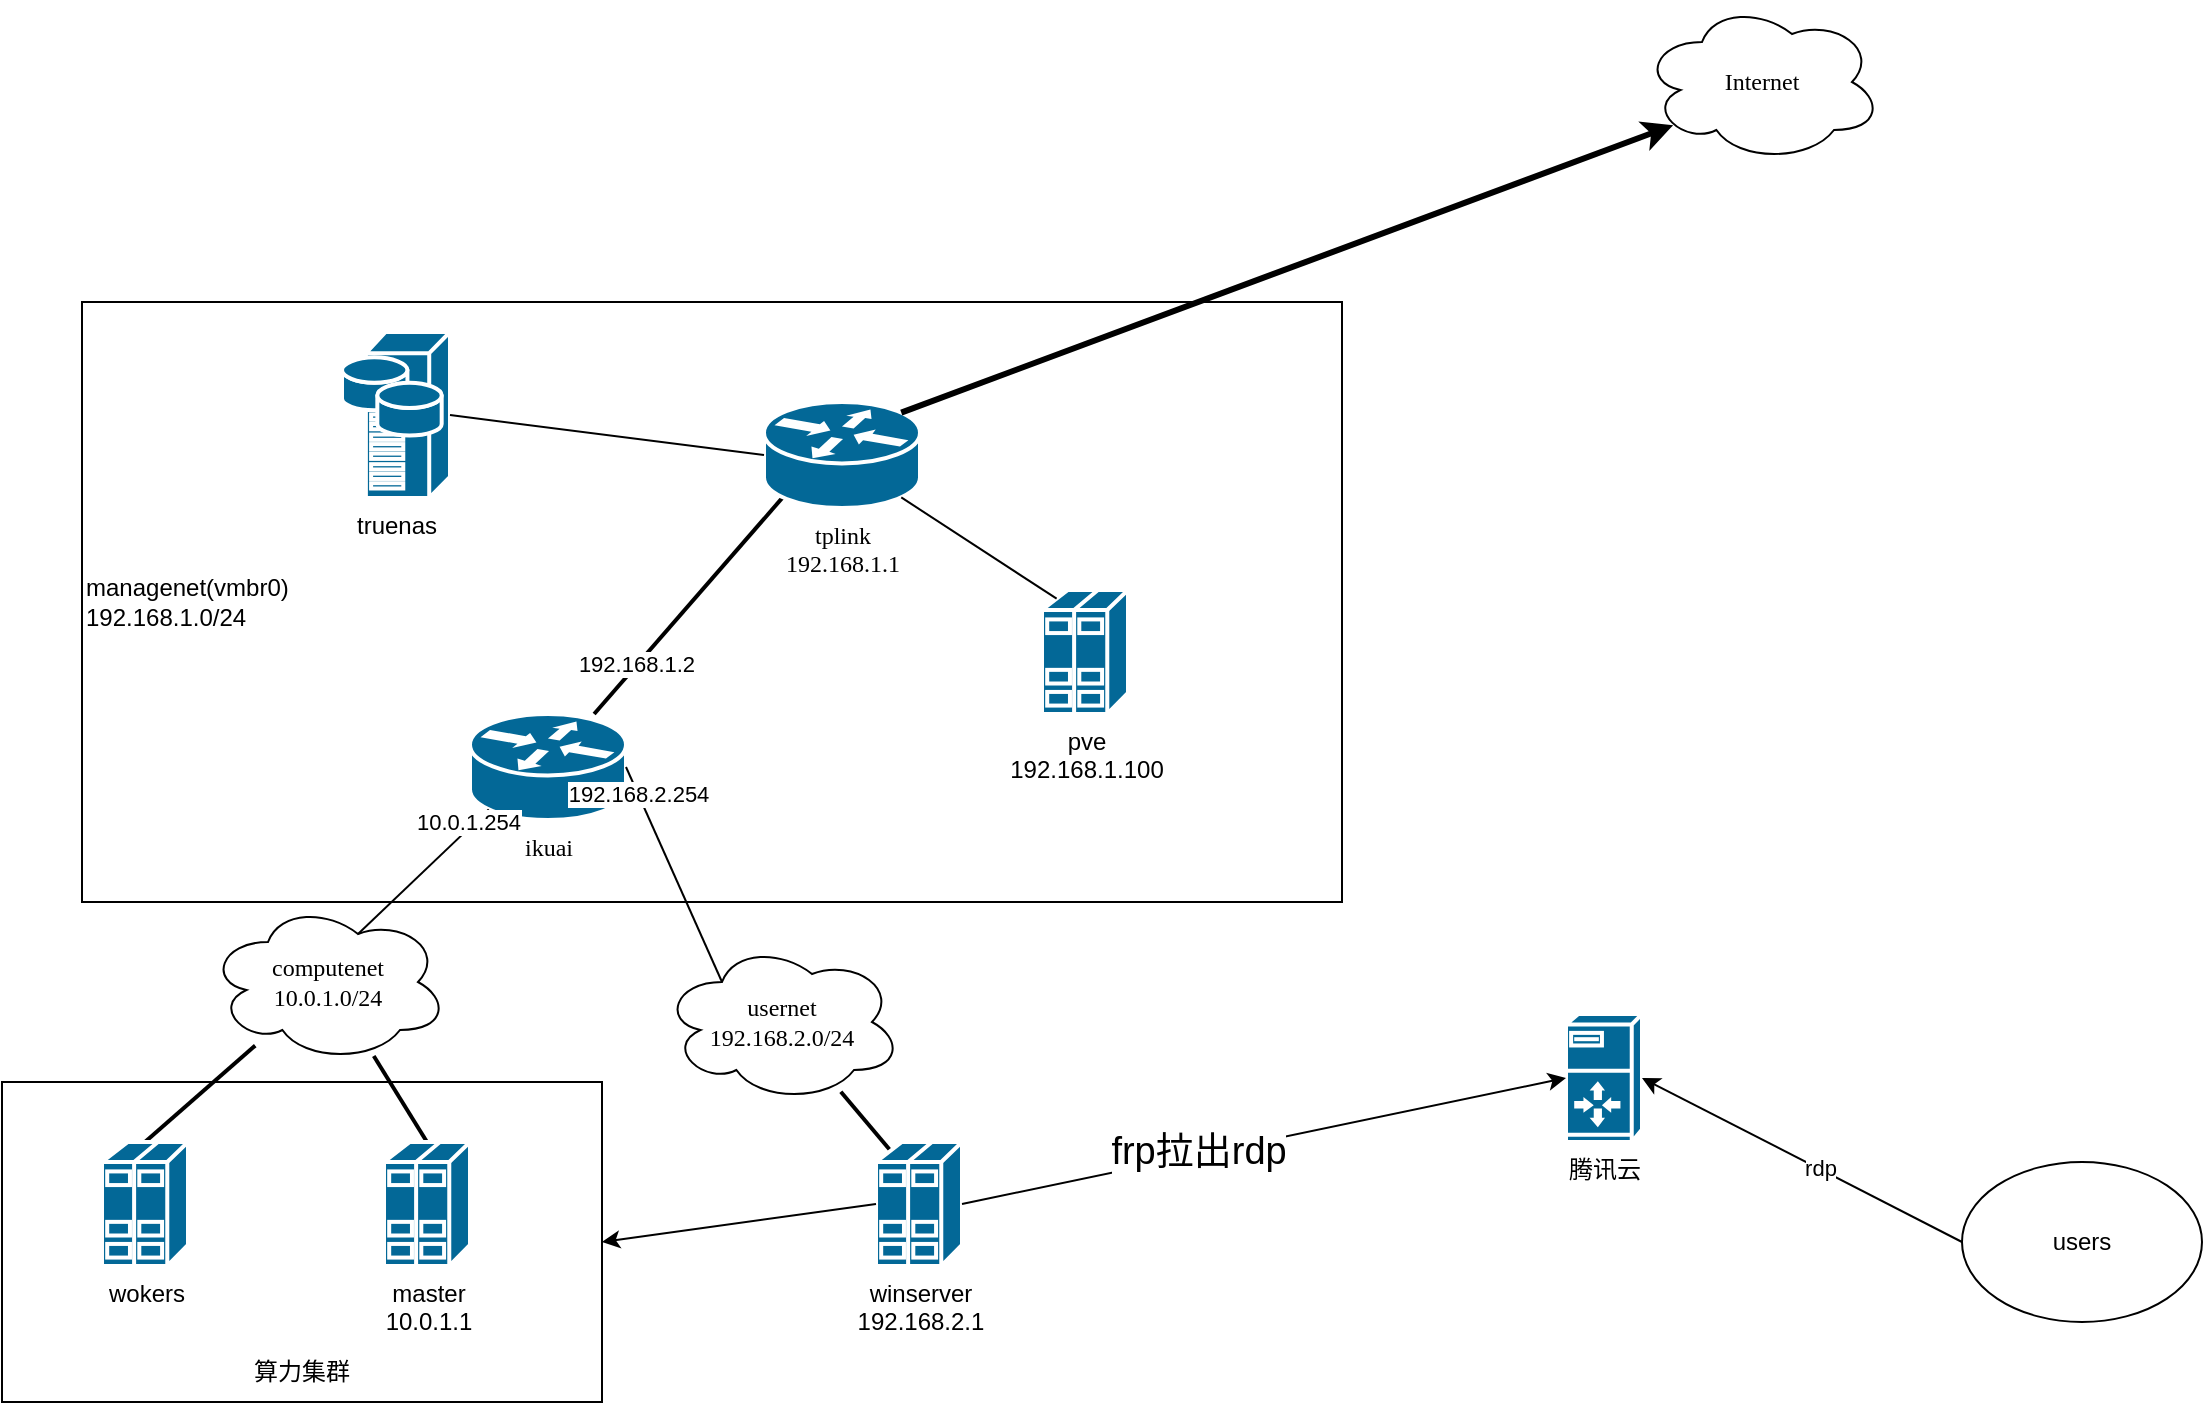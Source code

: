 <mxfile version="26.1.0">
  <diagram name="Page-1" id="c37626ed-c26b-45fb-9056-f9ebc6bb27b6">
    <mxGraphModel dx="1351" dy="816" grid="1" gridSize="10" guides="1" tooltips="1" connect="1" arrows="1" fold="1" page="1" pageScale="1" pageWidth="1100" pageHeight="850" background="none" math="0" shadow="0">
      <root>
        <mxCell id="0" />
        <mxCell id="1" parent="0" />
        <mxCell id="MWVMaPOUDR7pJTj-o-_3-36" value="&lt;div&gt;&lt;br&gt;&lt;/div&gt;&lt;div&gt;&lt;br&gt;&lt;/div&gt;&lt;div&gt;&lt;br&gt;&lt;/div&gt;&lt;div&gt;&lt;br&gt;&lt;/div&gt;&lt;div&gt;&lt;br&gt;&lt;/div&gt;&lt;div&gt;&lt;br&gt;&lt;/div&gt;&lt;div&gt;&lt;br&gt;&lt;/div&gt;&lt;div&gt;&lt;br&gt;&lt;/div&gt;&lt;div&gt;&lt;br&gt;&lt;/div&gt;算力集群" style="rounded=0;whiteSpace=wrap;html=1;" vertex="1" parent="1">
          <mxGeometry x="640" y="800" width="300" height="160" as="geometry" />
        </mxCell>
        <mxCell id="MWVMaPOUDR7pJTj-o-_3-23" value="managenet(vmbr0&lt;span style=&quot;background-color: transparent; color: light-dark(rgb(0, 0, 0), rgb(255, 255, 255));&quot;&gt;)&lt;/span&gt;&lt;div&gt;&lt;div&gt;192.168.1.0/24&lt;/div&gt;&lt;/div&gt;" style="rounded=0;whiteSpace=wrap;html=1;align=left;" vertex="1" parent="1">
          <mxGeometry x="680" y="410" width="630" height="300" as="geometry" />
        </mxCell>
        <mxCell id="1c7a67bf8fd3230f-49" style="edgeStyle=none;html=1;labelBackgroundColor=none;startFill=0;endArrow=none;endFill=0;strokeWidth=2;fontFamily=Verdana;fontSize=12;exitX=0.12;exitY=0.9;exitDx=0;exitDy=0;exitPerimeter=0;" parent="1" source="1c7a67bf8fd3230f-48" target="1c7a67bf8fd3230f-46" edge="1">
          <mxGeometry relative="1" as="geometry">
            <mxPoint x="1020" y="547.432" as="sourcePoint" />
          </mxGeometry>
        </mxCell>
        <mxCell id="MWVMaPOUDR7pJTj-o-_3-16" value="192.168.1.2" style="edgeLabel;html=1;align=center;verticalAlign=middle;resizable=0;points=[];" vertex="1" connectable="0" parent="1c7a67bf8fd3230f-49">
          <mxGeometry x="0.535" relative="1" as="geometry">
            <mxPoint x="-1" as="offset" />
          </mxGeometry>
        </mxCell>
        <mxCell id="1c7a67bf8fd3230f-56" style="edgeStyle=none;html=1;labelBackgroundColor=none;startFill=0;endArrow=none;endFill=0;strokeWidth=2;fontFamily=Verdana;fontSize=12;entryX=0.17;entryY=0.07;entryDx=0;entryDy=0;entryPerimeter=0;" parent="1" source="1c7a67bf8fd3230f-13" target="MWVMaPOUDR7pJTj-o-_3-5" edge="1">
          <mxGeometry relative="1" as="geometry">
            <mxPoint x="810" y="859.286" as="targetPoint" />
          </mxGeometry>
        </mxCell>
        <mxCell id="1c7a67bf8fd3230f-13" value="usernet&lt;div&gt;192.168.2.0/24&lt;/div&gt;" style="ellipse;shape=cloud;whiteSpace=wrap;html=1;rounded=0;shadow=0;comic=0;strokeWidth=1;fontFamily=Verdana;fontSize=12;" parent="1" vertex="1">
          <mxGeometry x="970" y="730" width="120" height="80" as="geometry" />
        </mxCell>
        <mxCell id="1c7a67bf8fd3230f-57" style="edgeStyle=none;html=1;labelBackgroundColor=none;startFill=0;endArrow=none;endFill=0;strokeWidth=2;fontFamily=Verdana;fontSize=12;entryX=0.5;entryY=0;entryDx=0;entryDy=0;entryPerimeter=0;" parent="1" source="1c7a67bf8fd3230f-14" target="MWVMaPOUDR7pJTj-o-_3-11" edge="1">
          <mxGeometry relative="1" as="geometry">
            <mxPoint x="1179.89" y="856" as="targetPoint" />
          </mxGeometry>
        </mxCell>
        <mxCell id="1c7a67bf8fd3230f-63" style="edgeStyle=none;html=1;labelBackgroundColor=none;startFill=0;endArrow=none;endFill=0;strokeWidth=2;fontFamily=Verdana;fontSize=12;entryX=0.5;entryY=0;entryDx=0;entryDy=0;entryPerimeter=0;" parent="1" source="1c7a67bf8fd3230f-14" target="MWVMaPOUDR7pJTj-o-_3-12" edge="1">
          <mxGeometry relative="1" as="geometry">
            <mxPoint x="1438" y="881.378" as="targetPoint" />
          </mxGeometry>
        </mxCell>
        <mxCell id="1c7a67bf8fd3230f-14" value="computenet&lt;div&gt;10.0.1.0/24&lt;/div&gt;" style="ellipse;shape=cloud;whiteSpace=wrap;html=1;rounded=0;shadow=0;comic=0;strokeWidth=1;fontFamily=Verdana;fontSize=12;" parent="1" vertex="1">
          <mxGeometry x="743" y="710" width="120" height="80" as="geometry" />
        </mxCell>
        <mxCell id="1c7a67bf8fd3230f-15" value="Internet" style="ellipse;shape=cloud;whiteSpace=wrap;html=1;rounded=0;shadow=0;comic=0;strokeWidth=1;fontFamily=Verdana;fontSize=12;" parent="1" vertex="1">
          <mxGeometry x="1460" y="260" width="120" height="80" as="geometry" />
        </mxCell>
        <mxCell id="1c7a67bf8fd3230f-46" value="ikuai" style="shape=mxgraph.cisco.routers.router;html=1;dashed=0;fillColor=#036897;strokeColor=#ffffff;strokeWidth=2;verticalLabelPosition=bottom;verticalAlign=top;rounded=0;shadow=0;comic=0;fontFamily=Verdana;fontSize=12;" parent="1" vertex="1">
          <mxGeometry x="874" y="616" width="78" height="53" as="geometry" />
        </mxCell>
        <mxCell id="1c7a67bf8fd3230f-48" value="tplink&lt;div&gt;192.168.1.1&lt;/div&gt;" style="shape=mxgraph.cisco.routers.router;html=1;dashed=0;fillColor=#036897;strokeColor=#ffffff;strokeWidth=2;verticalLabelPosition=bottom;verticalAlign=top;rounded=0;shadow=0;comic=0;fontFamily=Verdana;fontSize=12;" parent="1" vertex="1">
          <mxGeometry x="1021" y="460" width="78" height="53" as="geometry" />
        </mxCell>
        <mxCell id="MWVMaPOUDR7pJTj-o-_3-5" value="winserver&lt;div&gt;192.168.2.1&lt;/div&gt;" style="shape=mxgraph.cisco.servers.standard_host;sketch=0;html=1;pointerEvents=1;dashed=0;fillColor=#036897;strokeColor=#ffffff;strokeWidth=2;verticalLabelPosition=bottom;verticalAlign=top;align=center;outlineConnect=0;" vertex="1" parent="1">
          <mxGeometry x="1077" y="830" width="43" height="62" as="geometry" />
        </mxCell>
        <mxCell id="MWVMaPOUDR7pJTj-o-_3-6" value="truenas" style="shape=mxgraph.cisco.servers.storage_server;sketch=0;html=1;pointerEvents=1;dashed=0;fillColor=#036897;strokeColor=#ffffff;strokeWidth=2;verticalLabelPosition=bottom;verticalAlign=top;align=center;outlineConnect=0;" vertex="1" parent="1">
          <mxGeometry x="810" y="425" width="54" height="83" as="geometry" />
        </mxCell>
        <mxCell id="MWVMaPOUDR7pJTj-o-_3-7" value="" style="endArrow=none;html=1;rounded=0;exitX=0.625;exitY=0.2;exitDx=0;exitDy=0;exitPerimeter=0;entryX=0.12;entryY=0.9;entryDx=0;entryDy=0;entryPerimeter=0;" edge="1" parent="1" source="1c7a67bf8fd3230f-14" target="1c7a67bf8fd3230f-46">
          <mxGeometry width="50" height="50" relative="1" as="geometry">
            <mxPoint x="1040" y="600" as="sourcePoint" />
            <mxPoint x="1090" y="550" as="targetPoint" />
          </mxGeometry>
        </mxCell>
        <mxCell id="MWVMaPOUDR7pJTj-o-_3-13" value="10.0.1.254" style="edgeLabel;html=1;align=center;verticalAlign=middle;resizable=0;points=[];" vertex="1" connectable="0" parent="MWVMaPOUDR7pJTj-o-_3-7">
          <mxGeometry x="0.737" y="1" relative="1" as="geometry">
            <mxPoint x="-1" y="-1" as="offset" />
          </mxGeometry>
        </mxCell>
        <mxCell id="MWVMaPOUDR7pJTj-o-_3-9" value="" style="endArrow=none;html=1;rounded=0;entryX=1;entryY=0.5;entryDx=0;entryDy=0;entryPerimeter=0;exitX=0.25;exitY=0.25;exitDx=0;exitDy=0;exitPerimeter=0;" edge="1" parent="1" source="1c7a67bf8fd3230f-13" target="1c7a67bf8fd3230f-46">
          <mxGeometry width="50" height="50" relative="1" as="geometry">
            <mxPoint x="1040" y="600" as="sourcePoint" />
            <mxPoint x="1090" y="550" as="targetPoint" />
          </mxGeometry>
        </mxCell>
        <mxCell id="MWVMaPOUDR7pJTj-o-_3-14" value="192.168.2.254" style="edgeLabel;html=1;align=center;verticalAlign=middle;resizable=0;points=[];" vertex="1" connectable="0" parent="MWVMaPOUDR7pJTj-o-_3-9">
          <mxGeometry x="0.752" relative="1" as="geometry">
            <mxPoint as="offset" />
          </mxGeometry>
        </mxCell>
        <mxCell id="MWVMaPOUDR7pJTj-o-_3-11" value="wokers&lt;div&gt;&lt;br&gt;&lt;/div&gt;" style="shape=mxgraph.cisco.servers.standard_host;sketch=0;html=1;pointerEvents=1;dashed=0;fillColor=#036897;strokeColor=#ffffff;strokeWidth=2;verticalLabelPosition=bottom;verticalAlign=top;align=center;outlineConnect=0;" vertex="1" parent="1">
          <mxGeometry x="690" y="830" width="43" height="62" as="geometry" />
        </mxCell>
        <mxCell id="MWVMaPOUDR7pJTj-o-_3-12" value="master&lt;div&gt;10.0.1.1&lt;/div&gt;" style="shape=mxgraph.cisco.servers.standard_host;sketch=0;html=1;pointerEvents=1;dashed=0;fillColor=#036897;strokeColor=#ffffff;strokeWidth=2;verticalLabelPosition=bottom;verticalAlign=top;align=center;outlineConnect=0;" vertex="1" parent="1">
          <mxGeometry x="831" y="830" width="43" height="62" as="geometry" />
        </mxCell>
        <mxCell id="MWVMaPOUDR7pJTj-o-_3-19" value="pve&lt;div&gt;192.168.1.100&lt;/div&gt;" style="shape=mxgraph.cisco.servers.standard_host;sketch=0;html=1;pointerEvents=1;dashed=0;fillColor=#036897;strokeColor=#ffffff;strokeWidth=2;verticalLabelPosition=bottom;verticalAlign=top;align=center;outlineConnect=0;" vertex="1" parent="1">
          <mxGeometry x="1160" y="554" width="43" height="62" as="geometry" />
        </mxCell>
        <mxCell id="MWVMaPOUDR7pJTj-o-_3-21" value="" style="endArrow=none;html=1;rounded=0;entryX=0.88;entryY=0.9;entryDx=0;entryDy=0;entryPerimeter=0;exitX=0.17;exitY=0.07;exitDx=0;exitDy=0;exitPerimeter=0;" edge="1" parent="1" source="MWVMaPOUDR7pJTj-o-_3-19" target="1c7a67bf8fd3230f-48">
          <mxGeometry width="50" height="50" relative="1" as="geometry">
            <mxPoint x="1030" y="620" as="sourcePoint" />
            <mxPoint x="1080" y="570" as="targetPoint" />
          </mxGeometry>
        </mxCell>
        <mxCell id="MWVMaPOUDR7pJTj-o-_3-24" value="" style="endArrow=none;html=1;rounded=0;exitX=1;exitY=0.5;exitDx=0;exitDy=0;exitPerimeter=0;entryX=0;entryY=0.5;entryDx=0;entryDy=0;entryPerimeter=0;" edge="1" parent="1" source="MWVMaPOUDR7pJTj-o-_3-6" target="1c7a67bf8fd3230f-48">
          <mxGeometry width="50" height="50" relative="1" as="geometry">
            <mxPoint x="1030" y="620" as="sourcePoint" />
            <mxPoint x="1080" y="570" as="targetPoint" />
          </mxGeometry>
        </mxCell>
        <mxCell id="MWVMaPOUDR7pJTj-o-_3-25" value="" style="endArrow=classic;html=1;rounded=0;entryX=0.13;entryY=0.77;entryDx=0;entryDy=0;entryPerimeter=0;exitX=0.88;exitY=0.1;exitDx=0;exitDy=0;exitPerimeter=0;strokeWidth=3;" edge="1" parent="1" source="1c7a67bf8fd3230f-48" target="1c7a67bf8fd3230f-15">
          <mxGeometry width="50" height="50" relative="1" as="geometry">
            <mxPoint x="1030" y="620" as="sourcePoint" />
            <mxPoint x="1080" y="570" as="targetPoint" />
          </mxGeometry>
        </mxCell>
        <mxCell id="MWVMaPOUDR7pJTj-o-_3-27" value="users" style="ellipse;whiteSpace=wrap;html=1;" vertex="1" parent="1">
          <mxGeometry x="1620" y="840" width="120" height="80" as="geometry" />
        </mxCell>
        <mxCell id="MWVMaPOUDR7pJTj-o-_3-32" value="腾讯云" style="shape=mxgraph.cisco.servers.server_with_router;sketch=0;html=1;pointerEvents=1;dashed=0;fillColor=#036897;strokeColor=#ffffff;strokeWidth=2;verticalLabelPosition=bottom;verticalAlign=top;align=center;outlineConnect=0;" vertex="1" parent="1">
          <mxGeometry x="1422" y="766" width="38" height="64" as="geometry" />
        </mxCell>
        <mxCell id="MWVMaPOUDR7pJTj-o-_3-33" value="" style="endArrow=classic;html=1;rounded=0;entryX=0;entryY=0.5;entryDx=0;entryDy=0;entryPerimeter=0;exitX=1;exitY=0.5;exitDx=0;exitDy=0;exitPerimeter=0;" edge="1" parent="1" source="MWVMaPOUDR7pJTj-o-_3-5" target="MWVMaPOUDR7pJTj-o-_3-32">
          <mxGeometry width="50" height="50" relative="1" as="geometry">
            <mxPoint x="1190" y="620" as="sourcePoint" />
            <mxPoint x="1240" y="570" as="targetPoint" />
          </mxGeometry>
        </mxCell>
        <mxCell id="MWVMaPOUDR7pJTj-o-_3-34" value="&lt;font style=&quot;font-size: 19px;&quot;&gt;frp拉出rdp&lt;/font&gt;" style="edgeLabel;html=1;align=center;verticalAlign=middle;resizable=0;points=[];" vertex="1" connectable="0" parent="MWVMaPOUDR7pJTj-o-_3-33">
          <mxGeometry x="-0.214" y="2" relative="1" as="geometry">
            <mxPoint as="offset" />
          </mxGeometry>
        </mxCell>
        <mxCell id="MWVMaPOUDR7pJTj-o-_3-35" value="" style="endArrow=classic;html=1;rounded=0;entryX=1;entryY=0.5;entryDx=0;entryDy=0;entryPerimeter=0;exitX=0;exitY=0.5;exitDx=0;exitDy=0;" edge="1" parent="1" source="MWVMaPOUDR7pJTj-o-_3-27" target="MWVMaPOUDR7pJTj-o-_3-32">
          <mxGeometry width="50" height="50" relative="1" as="geometry">
            <mxPoint x="1190" y="620" as="sourcePoint" />
            <mxPoint x="1240" y="570" as="targetPoint" />
          </mxGeometry>
        </mxCell>
        <mxCell id="MWVMaPOUDR7pJTj-o-_3-38" value="rdp" style="edgeLabel;html=1;align=center;verticalAlign=middle;resizable=0;points=[];" vertex="1" connectable="0" parent="MWVMaPOUDR7pJTj-o-_3-35">
          <mxGeometry x="-0.1" y="-1" relative="1" as="geometry">
            <mxPoint y="1" as="offset" />
          </mxGeometry>
        </mxCell>
        <mxCell id="MWVMaPOUDR7pJTj-o-_3-37" value="" style="endArrow=classic;html=1;rounded=0;entryX=1;entryY=0.5;entryDx=0;entryDy=0;exitX=0;exitY=0.5;exitDx=0;exitDy=0;exitPerimeter=0;" edge="1" parent="1" source="MWVMaPOUDR7pJTj-o-_3-5" target="MWVMaPOUDR7pJTj-o-_3-36">
          <mxGeometry width="50" height="50" relative="1" as="geometry">
            <mxPoint x="1190" y="620" as="sourcePoint" />
            <mxPoint x="1240" y="570" as="targetPoint" />
          </mxGeometry>
        </mxCell>
      </root>
    </mxGraphModel>
  </diagram>
</mxfile>
